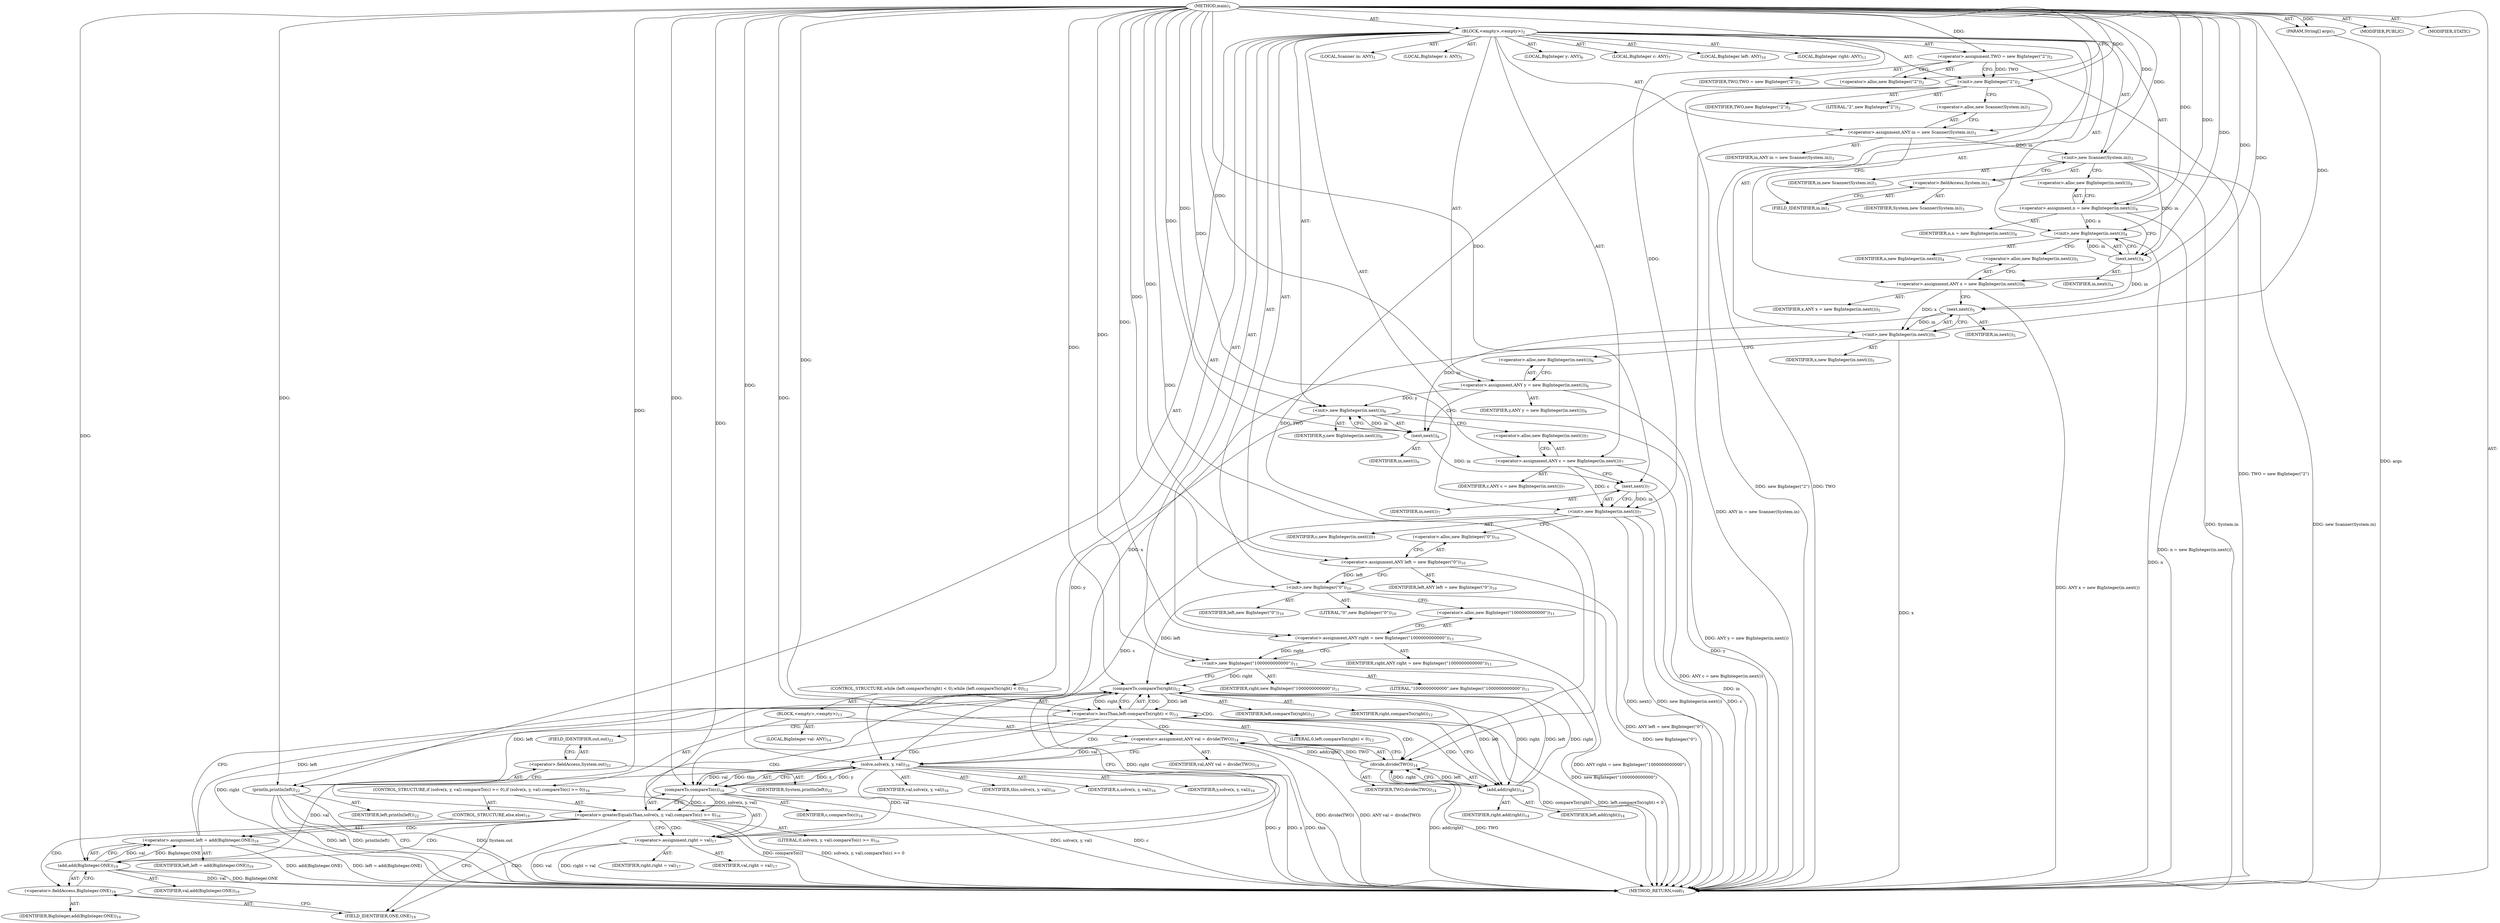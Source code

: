 digraph "main" {  
"29" [label = <(METHOD,main)<SUB>1</SUB>> ]
"30" [label = <(PARAM,String[] args)<SUB>1</SUB>> ]
"31" [label = <(BLOCK,&lt;empty&gt;,&lt;empty&gt;)<SUB>2</SUB>> ]
"32" [label = <(&lt;operator&gt;.assignment,TWO = new BigInteger(&quot;2&quot;))<SUB>2</SUB>> ]
"33" [label = <(IDENTIFIER,TWO,TWO = new BigInteger(&quot;2&quot;))<SUB>2</SUB>> ]
"34" [label = <(&lt;operator&gt;.alloc,new BigInteger(&quot;2&quot;))<SUB>2</SUB>> ]
"35" [label = <(&lt;init&gt;,new BigInteger(&quot;2&quot;))<SUB>2</SUB>> ]
"36" [label = <(IDENTIFIER,TWO,new BigInteger(&quot;2&quot;))<SUB>2</SUB>> ]
"37" [label = <(LITERAL,&quot;2&quot;,new BigInteger(&quot;2&quot;))<SUB>2</SUB>> ]
"4" [label = <(LOCAL,Scanner in: ANY)<SUB>3</SUB>> ]
"38" [label = <(&lt;operator&gt;.assignment,ANY in = new Scanner(System.in))<SUB>3</SUB>> ]
"39" [label = <(IDENTIFIER,in,ANY in = new Scanner(System.in))<SUB>3</SUB>> ]
"40" [label = <(&lt;operator&gt;.alloc,new Scanner(System.in))<SUB>3</SUB>> ]
"41" [label = <(&lt;init&gt;,new Scanner(System.in))<SUB>3</SUB>> ]
"3" [label = <(IDENTIFIER,in,new Scanner(System.in))<SUB>3</SUB>> ]
"42" [label = <(&lt;operator&gt;.fieldAccess,System.in)<SUB>3</SUB>> ]
"43" [label = <(IDENTIFIER,System,new Scanner(System.in))<SUB>3</SUB>> ]
"44" [label = <(FIELD_IDENTIFIER,in,in)<SUB>3</SUB>> ]
"45" [label = <(&lt;operator&gt;.assignment,n = new BigInteger(in.next()))<SUB>4</SUB>> ]
"46" [label = <(IDENTIFIER,n,n = new BigInteger(in.next()))<SUB>4</SUB>> ]
"47" [label = <(&lt;operator&gt;.alloc,new BigInteger(in.next()))<SUB>4</SUB>> ]
"48" [label = <(&lt;init&gt;,new BigInteger(in.next()))<SUB>4</SUB>> ]
"49" [label = <(IDENTIFIER,n,new BigInteger(in.next()))<SUB>4</SUB>> ]
"50" [label = <(next,next())<SUB>4</SUB>> ]
"51" [label = <(IDENTIFIER,in,next())<SUB>4</SUB>> ]
"6" [label = <(LOCAL,BigInteger x: ANY)<SUB>5</SUB>> ]
"52" [label = <(&lt;operator&gt;.assignment,ANY x = new BigInteger(in.next()))<SUB>5</SUB>> ]
"53" [label = <(IDENTIFIER,x,ANY x = new BigInteger(in.next()))<SUB>5</SUB>> ]
"54" [label = <(&lt;operator&gt;.alloc,new BigInteger(in.next()))<SUB>5</SUB>> ]
"55" [label = <(&lt;init&gt;,new BigInteger(in.next()))<SUB>5</SUB>> ]
"5" [label = <(IDENTIFIER,x,new BigInteger(in.next()))<SUB>5</SUB>> ]
"56" [label = <(next,next())<SUB>5</SUB>> ]
"57" [label = <(IDENTIFIER,in,next())<SUB>5</SUB>> ]
"8" [label = <(LOCAL,BigInteger y: ANY)<SUB>6</SUB>> ]
"58" [label = <(&lt;operator&gt;.assignment,ANY y = new BigInteger(in.next()))<SUB>6</SUB>> ]
"59" [label = <(IDENTIFIER,y,ANY y = new BigInteger(in.next()))<SUB>6</SUB>> ]
"60" [label = <(&lt;operator&gt;.alloc,new BigInteger(in.next()))<SUB>6</SUB>> ]
"61" [label = <(&lt;init&gt;,new BigInteger(in.next()))<SUB>6</SUB>> ]
"7" [label = <(IDENTIFIER,y,new BigInteger(in.next()))<SUB>6</SUB>> ]
"62" [label = <(next,next())<SUB>6</SUB>> ]
"63" [label = <(IDENTIFIER,in,next())<SUB>6</SUB>> ]
"10" [label = <(LOCAL,BigInteger c: ANY)<SUB>7</SUB>> ]
"64" [label = <(&lt;operator&gt;.assignment,ANY c = new BigInteger(in.next()))<SUB>7</SUB>> ]
"65" [label = <(IDENTIFIER,c,ANY c = new BigInteger(in.next()))<SUB>7</SUB>> ]
"66" [label = <(&lt;operator&gt;.alloc,new BigInteger(in.next()))<SUB>7</SUB>> ]
"67" [label = <(&lt;init&gt;,new BigInteger(in.next()))<SUB>7</SUB>> ]
"9" [label = <(IDENTIFIER,c,new BigInteger(in.next()))<SUB>7</SUB>> ]
"68" [label = <(next,next())<SUB>7</SUB>> ]
"69" [label = <(IDENTIFIER,in,next())<SUB>7</SUB>> ]
"12" [label = <(LOCAL,BigInteger left: ANY)<SUB>10</SUB>> ]
"70" [label = <(&lt;operator&gt;.assignment,ANY left = new BigInteger(&quot;0&quot;))<SUB>10</SUB>> ]
"71" [label = <(IDENTIFIER,left,ANY left = new BigInteger(&quot;0&quot;))<SUB>10</SUB>> ]
"72" [label = <(&lt;operator&gt;.alloc,new BigInteger(&quot;0&quot;))<SUB>10</SUB>> ]
"73" [label = <(&lt;init&gt;,new BigInteger(&quot;0&quot;))<SUB>10</SUB>> ]
"11" [label = <(IDENTIFIER,left,new BigInteger(&quot;0&quot;))<SUB>10</SUB>> ]
"74" [label = <(LITERAL,&quot;0&quot;,new BigInteger(&quot;0&quot;))<SUB>10</SUB>> ]
"14" [label = <(LOCAL,BigInteger right: ANY)<SUB>11</SUB>> ]
"75" [label = <(&lt;operator&gt;.assignment,ANY right = new BigInteger(&quot;1000000000000&quot;))<SUB>11</SUB>> ]
"76" [label = <(IDENTIFIER,right,ANY right = new BigInteger(&quot;1000000000000&quot;))<SUB>11</SUB>> ]
"77" [label = <(&lt;operator&gt;.alloc,new BigInteger(&quot;1000000000000&quot;))<SUB>11</SUB>> ]
"78" [label = <(&lt;init&gt;,new BigInteger(&quot;1000000000000&quot;))<SUB>11</SUB>> ]
"13" [label = <(IDENTIFIER,right,new BigInteger(&quot;1000000000000&quot;))<SUB>11</SUB>> ]
"79" [label = <(LITERAL,&quot;1000000000000&quot;,new BigInteger(&quot;1000000000000&quot;))<SUB>11</SUB>> ]
"80" [label = <(CONTROL_STRUCTURE,while (left.compareTo(right) &lt; 0),while (left.compareTo(right) &lt; 0))<SUB>12</SUB>> ]
"81" [label = <(&lt;operator&gt;.lessThan,left.compareTo(right) &lt; 0)<SUB>12</SUB>> ]
"82" [label = <(compareTo,compareTo(right))<SUB>12</SUB>> ]
"83" [label = <(IDENTIFIER,left,compareTo(right))<SUB>12</SUB>> ]
"84" [label = <(IDENTIFIER,right,compareTo(right))<SUB>12</SUB>> ]
"85" [label = <(LITERAL,0,left.compareTo(right) &lt; 0)<SUB>12</SUB>> ]
"86" [label = <(BLOCK,&lt;empty&gt;,&lt;empty&gt;)<SUB>13</SUB>> ]
"87" [label = <(LOCAL,BigInteger val: ANY)<SUB>14</SUB>> ]
"88" [label = <(&lt;operator&gt;.assignment,ANY val = divide(TWO))<SUB>14</SUB>> ]
"89" [label = <(IDENTIFIER,val,ANY val = divide(TWO))<SUB>14</SUB>> ]
"90" [label = <(divide,divide(TWO))<SUB>14</SUB>> ]
"91" [label = <(add,add(right))<SUB>14</SUB>> ]
"92" [label = <(IDENTIFIER,left,add(right))<SUB>14</SUB>> ]
"93" [label = <(IDENTIFIER,right,add(right))<SUB>14</SUB>> ]
"94" [label = <(IDENTIFIER,TWO,divide(TWO))<SUB>14</SUB>> ]
"95" [label = <(CONTROL_STRUCTURE,if (solve(x, y, val).compareTo(c) &gt;= 0),if (solve(x, y, val).compareTo(c) &gt;= 0))<SUB>16</SUB>> ]
"96" [label = <(&lt;operator&gt;.greaterEqualsThan,solve(x, y, val).compareTo(c) &gt;= 0)<SUB>16</SUB>> ]
"97" [label = <(compareTo,compareTo(c))<SUB>16</SUB>> ]
"98" [label = <(solve,solve(x, y, val))<SUB>16</SUB>> ]
"99" [label = <(IDENTIFIER,this,solve(x, y, val))<SUB>16</SUB>> ]
"100" [label = <(IDENTIFIER,x,solve(x, y, val))<SUB>16</SUB>> ]
"101" [label = <(IDENTIFIER,y,solve(x, y, val))<SUB>16</SUB>> ]
"102" [label = <(IDENTIFIER,val,solve(x, y, val))<SUB>16</SUB>> ]
"103" [label = <(IDENTIFIER,c,compareTo(c))<SUB>16</SUB>> ]
"104" [label = <(LITERAL,0,solve(x, y, val).compareTo(c) &gt;= 0)<SUB>16</SUB>> ]
"105" [label = <(&lt;operator&gt;.assignment,right = val)<SUB>17</SUB>> ]
"106" [label = <(IDENTIFIER,right,right = val)<SUB>17</SUB>> ]
"107" [label = <(IDENTIFIER,val,right = val)<SUB>17</SUB>> ]
"108" [label = <(CONTROL_STRUCTURE,else,else)<SUB>19</SUB>> ]
"109" [label = <(&lt;operator&gt;.assignment,left = add(BigInteger.ONE))<SUB>19</SUB>> ]
"110" [label = <(IDENTIFIER,left,left = add(BigInteger.ONE))<SUB>19</SUB>> ]
"111" [label = <(add,add(BigInteger.ONE))<SUB>19</SUB>> ]
"112" [label = <(IDENTIFIER,val,add(BigInteger.ONE))<SUB>19</SUB>> ]
"113" [label = <(&lt;operator&gt;.fieldAccess,BigInteger.ONE)<SUB>19</SUB>> ]
"114" [label = <(IDENTIFIER,BigInteger,add(BigInteger.ONE))<SUB>19</SUB>> ]
"115" [label = <(FIELD_IDENTIFIER,ONE,ONE)<SUB>19</SUB>> ]
"116" [label = <(println,println(left))<SUB>22</SUB>> ]
"117" [label = <(&lt;operator&gt;.fieldAccess,System.out)<SUB>22</SUB>> ]
"118" [label = <(IDENTIFIER,System,println(left))<SUB>22</SUB>> ]
"119" [label = <(FIELD_IDENTIFIER,out,out)<SUB>22</SUB>> ]
"120" [label = <(IDENTIFIER,left,println(left))<SUB>22</SUB>> ]
"121" [label = <(MODIFIER,PUBLIC)> ]
"122" [label = <(MODIFIER,STATIC)> ]
"123" [label = <(METHOD_RETURN,void)<SUB>1</SUB>> ]
  "29" -> "30"  [ label = "AST: "] 
  "29" -> "31"  [ label = "AST: "] 
  "29" -> "121"  [ label = "AST: "] 
  "29" -> "122"  [ label = "AST: "] 
  "29" -> "123"  [ label = "AST: "] 
  "31" -> "32"  [ label = "AST: "] 
  "31" -> "35"  [ label = "AST: "] 
  "31" -> "4"  [ label = "AST: "] 
  "31" -> "38"  [ label = "AST: "] 
  "31" -> "41"  [ label = "AST: "] 
  "31" -> "45"  [ label = "AST: "] 
  "31" -> "48"  [ label = "AST: "] 
  "31" -> "6"  [ label = "AST: "] 
  "31" -> "52"  [ label = "AST: "] 
  "31" -> "55"  [ label = "AST: "] 
  "31" -> "8"  [ label = "AST: "] 
  "31" -> "58"  [ label = "AST: "] 
  "31" -> "61"  [ label = "AST: "] 
  "31" -> "10"  [ label = "AST: "] 
  "31" -> "64"  [ label = "AST: "] 
  "31" -> "67"  [ label = "AST: "] 
  "31" -> "12"  [ label = "AST: "] 
  "31" -> "70"  [ label = "AST: "] 
  "31" -> "73"  [ label = "AST: "] 
  "31" -> "14"  [ label = "AST: "] 
  "31" -> "75"  [ label = "AST: "] 
  "31" -> "78"  [ label = "AST: "] 
  "31" -> "80"  [ label = "AST: "] 
  "31" -> "116"  [ label = "AST: "] 
  "32" -> "33"  [ label = "AST: "] 
  "32" -> "34"  [ label = "AST: "] 
  "35" -> "36"  [ label = "AST: "] 
  "35" -> "37"  [ label = "AST: "] 
  "38" -> "39"  [ label = "AST: "] 
  "38" -> "40"  [ label = "AST: "] 
  "41" -> "3"  [ label = "AST: "] 
  "41" -> "42"  [ label = "AST: "] 
  "42" -> "43"  [ label = "AST: "] 
  "42" -> "44"  [ label = "AST: "] 
  "45" -> "46"  [ label = "AST: "] 
  "45" -> "47"  [ label = "AST: "] 
  "48" -> "49"  [ label = "AST: "] 
  "48" -> "50"  [ label = "AST: "] 
  "50" -> "51"  [ label = "AST: "] 
  "52" -> "53"  [ label = "AST: "] 
  "52" -> "54"  [ label = "AST: "] 
  "55" -> "5"  [ label = "AST: "] 
  "55" -> "56"  [ label = "AST: "] 
  "56" -> "57"  [ label = "AST: "] 
  "58" -> "59"  [ label = "AST: "] 
  "58" -> "60"  [ label = "AST: "] 
  "61" -> "7"  [ label = "AST: "] 
  "61" -> "62"  [ label = "AST: "] 
  "62" -> "63"  [ label = "AST: "] 
  "64" -> "65"  [ label = "AST: "] 
  "64" -> "66"  [ label = "AST: "] 
  "67" -> "9"  [ label = "AST: "] 
  "67" -> "68"  [ label = "AST: "] 
  "68" -> "69"  [ label = "AST: "] 
  "70" -> "71"  [ label = "AST: "] 
  "70" -> "72"  [ label = "AST: "] 
  "73" -> "11"  [ label = "AST: "] 
  "73" -> "74"  [ label = "AST: "] 
  "75" -> "76"  [ label = "AST: "] 
  "75" -> "77"  [ label = "AST: "] 
  "78" -> "13"  [ label = "AST: "] 
  "78" -> "79"  [ label = "AST: "] 
  "80" -> "81"  [ label = "AST: "] 
  "80" -> "86"  [ label = "AST: "] 
  "81" -> "82"  [ label = "AST: "] 
  "81" -> "85"  [ label = "AST: "] 
  "82" -> "83"  [ label = "AST: "] 
  "82" -> "84"  [ label = "AST: "] 
  "86" -> "87"  [ label = "AST: "] 
  "86" -> "88"  [ label = "AST: "] 
  "86" -> "95"  [ label = "AST: "] 
  "88" -> "89"  [ label = "AST: "] 
  "88" -> "90"  [ label = "AST: "] 
  "90" -> "91"  [ label = "AST: "] 
  "90" -> "94"  [ label = "AST: "] 
  "91" -> "92"  [ label = "AST: "] 
  "91" -> "93"  [ label = "AST: "] 
  "95" -> "96"  [ label = "AST: "] 
  "95" -> "105"  [ label = "AST: "] 
  "95" -> "108"  [ label = "AST: "] 
  "96" -> "97"  [ label = "AST: "] 
  "96" -> "104"  [ label = "AST: "] 
  "97" -> "98"  [ label = "AST: "] 
  "97" -> "103"  [ label = "AST: "] 
  "98" -> "99"  [ label = "AST: "] 
  "98" -> "100"  [ label = "AST: "] 
  "98" -> "101"  [ label = "AST: "] 
  "98" -> "102"  [ label = "AST: "] 
  "105" -> "106"  [ label = "AST: "] 
  "105" -> "107"  [ label = "AST: "] 
  "108" -> "109"  [ label = "AST: "] 
  "109" -> "110"  [ label = "AST: "] 
  "109" -> "111"  [ label = "AST: "] 
  "111" -> "112"  [ label = "AST: "] 
  "111" -> "113"  [ label = "AST: "] 
  "113" -> "114"  [ label = "AST: "] 
  "113" -> "115"  [ label = "AST: "] 
  "116" -> "117"  [ label = "AST: "] 
  "116" -> "120"  [ label = "AST: "] 
  "117" -> "118"  [ label = "AST: "] 
  "117" -> "119"  [ label = "AST: "] 
  "32" -> "35"  [ label = "CFG: "] 
  "35" -> "40"  [ label = "CFG: "] 
  "38" -> "44"  [ label = "CFG: "] 
  "41" -> "47"  [ label = "CFG: "] 
  "45" -> "50"  [ label = "CFG: "] 
  "48" -> "54"  [ label = "CFG: "] 
  "52" -> "56"  [ label = "CFG: "] 
  "55" -> "60"  [ label = "CFG: "] 
  "58" -> "62"  [ label = "CFG: "] 
  "61" -> "66"  [ label = "CFG: "] 
  "64" -> "68"  [ label = "CFG: "] 
  "67" -> "72"  [ label = "CFG: "] 
  "70" -> "73"  [ label = "CFG: "] 
  "73" -> "77"  [ label = "CFG: "] 
  "75" -> "78"  [ label = "CFG: "] 
  "78" -> "82"  [ label = "CFG: "] 
  "116" -> "123"  [ label = "CFG: "] 
  "34" -> "32"  [ label = "CFG: "] 
  "40" -> "38"  [ label = "CFG: "] 
  "42" -> "41"  [ label = "CFG: "] 
  "47" -> "45"  [ label = "CFG: "] 
  "50" -> "48"  [ label = "CFG: "] 
  "54" -> "52"  [ label = "CFG: "] 
  "56" -> "55"  [ label = "CFG: "] 
  "60" -> "58"  [ label = "CFG: "] 
  "62" -> "61"  [ label = "CFG: "] 
  "66" -> "64"  [ label = "CFG: "] 
  "68" -> "67"  [ label = "CFG: "] 
  "72" -> "70"  [ label = "CFG: "] 
  "77" -> "75"  [ label = "CFG: "] 
  "81" -> "91"  [ label = "CFG: "] 
  "81" -> "119"  [ label = "CFG: "] 
  "117" -> "116"  [ label = "CFG: "] 
  "44" -> "42"  [ label = "CFG: "] 
  "82" -> "81"  [ label = "CFG: "] 
  "88" -> "98"  [ label = "CFG: "] 
  "119" -> "117"  [ label = "CFG: "] 
  "90" -> "88"  [ label = "CFG: "] 
  "96" -> "105"  [ label = "CFG: "] 
  "96" -> "115"  [ label = "CFG: "] 
  "105" -> "82"  [ label = "CFG: "] 
  "91" -> "90"  [ label = "CFG: "] 
  "97" -> "96"  [ label = "CFG: "] 
  "109" -> "82"  [ label = "CFG: "] 
  "98" -> "97"  [ label = "CFG: "] 
  "111" -> "109"  [ label = "CFG: "] 
  "113" -> "111"  [ label = "CFG: "] 
  "115" -> "113"  [ label = "CFG: "] 
  "29" -> "34"  [ label = "CFG: "] 
  "30" -> "123"  [ label = "DDG: args"] 
  "32" -> "123"  [ label = "DDG: TWO = new BigInteger(&quot;2&quot;)"] 
  "35" -> "123"  [ label = "DDG: TWO"] 
  "35" -> "123"  [ label = "DDG: new BigInteger(&quot;2&quot;)"] 
  "38" -> "123"  [ label = "DDG: ANY in = new Scanner(System.in)"] 
  "41" -> "123"  [ label = "DDG: System.in"] 
  "41" -> "123"  [ label = "DDG: new Scanner(System.in)"] 
  "45" -> "123"  [ label = "DDG: n = new BigInteger(in.next())"] 
  "48" -> "123"  [ label = "DDG: n"] 
  "52" -> "123"  [ label = "DDG: ANY x = new BigInteger(in.next())"] 
  "55" -> "123"  [ label = "DDG: x"] 
  "58" -> "123"  [ label = "DDG: ANY y = new BigInteger(in.next())"] 
  "61" -> "123"  [ label = "DDG: y"] 
  "64" -> "123"  [ label = "DDG: ANY c = new BigInteger(in.next())"] 
  "67" -> "123"  [ label = "DDG: c"] 
  "68" -> "123"  [ label = "DDG: in"] 
  "67" -> "123"  [ label = "DDG: next()"] 
  "67" -> "123"  [ label = "DDG: new BigInteger(in.next())"] 
  "70" -> "123"  [ label = "DDG: ANY left = new BigInteger(&quot;0&quot;)"] 
  "73" -> "123"  [ label = "DDG: new BigInteger(&quot;0&quot;)"] 
  "75" -> "123"  [ label = "DDG: ANY right = new BigInteger(&quot;1000000000000&quot;)"] 
  "78" -> "123"  [ label = "DDG: new BigInteger(&quot;1000000000000&quot;)"] 
  "82" -> "123"  [ label = "DDG: right"] 
  "81" -> "123"  [ label = "DDG: compareTo(right)"] 
  "81" -> "123"  [ label = "DDG: left.compareTo(right) &lt; 0"] 
  "116" -> "123"  [ label = "DDG: System.out"] 
  "116" -> "123"  [ label = "DDG: left"] 
  "116" -> "123"  [ label = "DDG: println(left)"] 
  "90" -> "123"  [ label = "DDG: add(right)"] 
  "90" -> "123"  [ label = "DDG: TWO"] 
  "88" -> "123"  [ label = "DDG: divide(TWO)"] 
  "88" -> "123"  [ label = "DDG: ANY val = divide(TWO)"] 
  "98" -> "123"  [ label = "DDG: x"] 
  "98" -> "123"  [ label = "DDG: y"] 
  "97" -> "123"  [ label = "DDG: solve(x, y, val)"] 
  "97" -> "123"  [ label = "DDG: c"] 
  "96" -> "123"  [ label = "DDG: compareTo(c)"] 
  "96" -> "123"  [ label = "DDG: solve(x, y, val).compareTo(c) &gt;= 0"] 
  "111" -> "123"  [ label = "DDG: val"] 
  "111" -> "123"  [ label = "DDG: BigInteger.ONE"] 
  "109" -> "123"  [ label = "DDG: add(BigInteger.ONE)"] 
  "109" -> "123"  [ label = "DDG: left = add(BigInteger.ONE)"] 
  "105" -> "123"  [ label = "DDG: val"] 
  "105" -> "123"  [ label = "DDG: right = val"] 
  "98" -> "123"  [ label = "DDG: this"] 
  "29" -> "30"  [ label = "DDG: "] 
  "29" -> "32"  [ label = "DDG: "] 
  "29" -> "38"  [ label = "DDG: "] 
  "29" -> "45"  [ label = "DDG: "] 
  "29" -> "52"  [ label = "DDG: "] 
  "29" -> "58"  [ label = "DDG: "] 
  "29" -> "64"  [ label = "DDG: "] 
  "29" -> "70"  [ label = "DDG: "] 
  "29" -> "75"  [ label = "DDG: "] 
  "32" -> "35"  [ label = "DDG: TWO"] 
  "29" -> "35"  [ label = "DDG: "] 
  "38" -> "41"  [ label = "DDG: in"] 
  "29" -> "41"  [ label = "DDG: "] 
  "45" -> "48"  [ label = "DDG: n"] 
  "29" -> "48"  [ label = "DDG: "] 
  "50" -> "48"  [ label = "DDG: in"] 
  "52" -> "55"  [ label = "DDG: x"] 
  "29" -> "55"  [ label = "DDG: "] 
  "56" -> "55"  [ label = "DDG: in"] 
  "58" -> "61"  [ label = "DDG: y"] 
  "29" -> "61"  [ label = "DDG: "] 
  "62" -> "61"  [ label = "DDG: in"] 
  "64" -> "67"  [ label = "DDG: c"] 
  "29" -> "67"  [ label = "DDG: "] 
  "68" -> "67"  [ label = "DDG: in"] 
  "70" -> "73"  [ label = "DDG: left"] 
  "29" -> "73"  [ label = "DDG: "] 
  "75" -> "78"  [ label = "DDG: right"] 
  "29" -> "78"  [ label = "DDG: "] 
  "82" -> "116"  [ label = "DDG: left"] 
  "29" -> "116"  [ label = "DDG: "] 
  "41" -> "50"  [ label = "DDG: in"] 
  "29" -> "50"  [ label = "DDG: "] 
  "50" -> "56"  [ label = "DDG: in"] 
  "29" -> "56"  [ label = "DDG: "] 
  "56" -> "62"  [ label = "DDG: in"] 
  "29" -> "62"  [ label = "DDG: "] 
  "62" -> "68"  [ label = "DDG: in"] 
  "29" -> "68"  [ label = "DDG: "] 
  "82" -> "81"  [ label = "DDG: left"] 
  "82" -> "81"  [ label = "DDG: right"] 
  "29" -> "81"  [ label = "DDG: "] 
  "90" -> "88"  [ label = "DDG: add(right)"] 
  "90" -> "88"  [ label = "DDG: TWO"] 
  "73" -> "82"  [ label = "DDG: left"] 
  "91" -> "82"  [ label = "DDG: left"] 
  "109" -> "82"  [ label = "DDG: left"] 
  "29" -> "82"  [ label = "DDG: "] 
  "78" -> "82"  [ label = "DDG: right"] 
  "91" -> "82"  [ label = "DDG: right"] 
  "105" -> "82"  [ label = "DDG: right"] 
  "98" -> "105"  [ label = "DDG: val"] 
  "29" -> "105"  [ label = "DDG: "] 
  "91" -> "90"  [ label = "DDG: left"] 
  "91" -> "90"  [ label = "DDG: right"] 
  "35" -> "90"  [ label = "DDG: TWO"] 
  "29" -> "90"  [ label = "DDG: "] 
  "97" -> "96"  [ label = "DDG: solve(x, y, val)"] 
  "97" -> "96"  [ label = "DDG: c"] 
  "29" -> "96"  [ label = "DDG: "] 
  "111" -> "109"  [ label = "DDG: val"] 
  "111" -> "109"  [ label = "DDG: BigInteger.ONE"] 
  "82" -> "91"  [ label = "DDG: left"] 
  "29" -> "91"  [ label = "DDG: "] 
  "82" -> "91"  [ label = "DDG: right"] 
  "98" -> "97"  [ label = "DDG: this"] 
  "98" -> "97"  [ label = "DDG: x"] 
  "98" -> "97"  [ label = "DDG: y"] 
  "98" -> "97"  [ label = "DDG: val"] 
  "67" -> "97"  [ label = "DDG: c"] 
  "29" -> "97"  [ label = "DDG: "] 
  "29" -> "98"  [ label = "DDG: "] 
  "55" -> "98"  [ label = "DDG: x"] 
  "61" -> "98"  [ label = "DDG: y"] 
  "88" -> "98"  [ label = "DDG: val"] 
  "98" -> "111"  [ label = "DDG: val"] 
  "29" -> "111"  [ label = "DDG: "] 
  "81" -> "96"  [ label = "CDG: "] 
  "81" -> "98"  [ label = "CDG: "] 
  "81" -> "81"  [ label = "CDG: "] 
  "81" -> "88"  [ label = "CDG: "] 
  "81" -> "97"  [ label = "CDG: "] 
  "81" -> "91"  [ label = "CDG: "] 
  "81" -> "82"  [ label = "CDG: "] 
  "81" -> "90"  [ label = "CDG: "] 
  "96" -> "115"  [ label = "CDG: "] 
  "96" -> "113"  [ label = "CDG: "] 
  "96" -> "105"  [ label = "CDG: "] 
  "96" -> "111"  [ label = "CDG: "] 
  "96" -> "109"  [ label = "CDG: "] 
}
